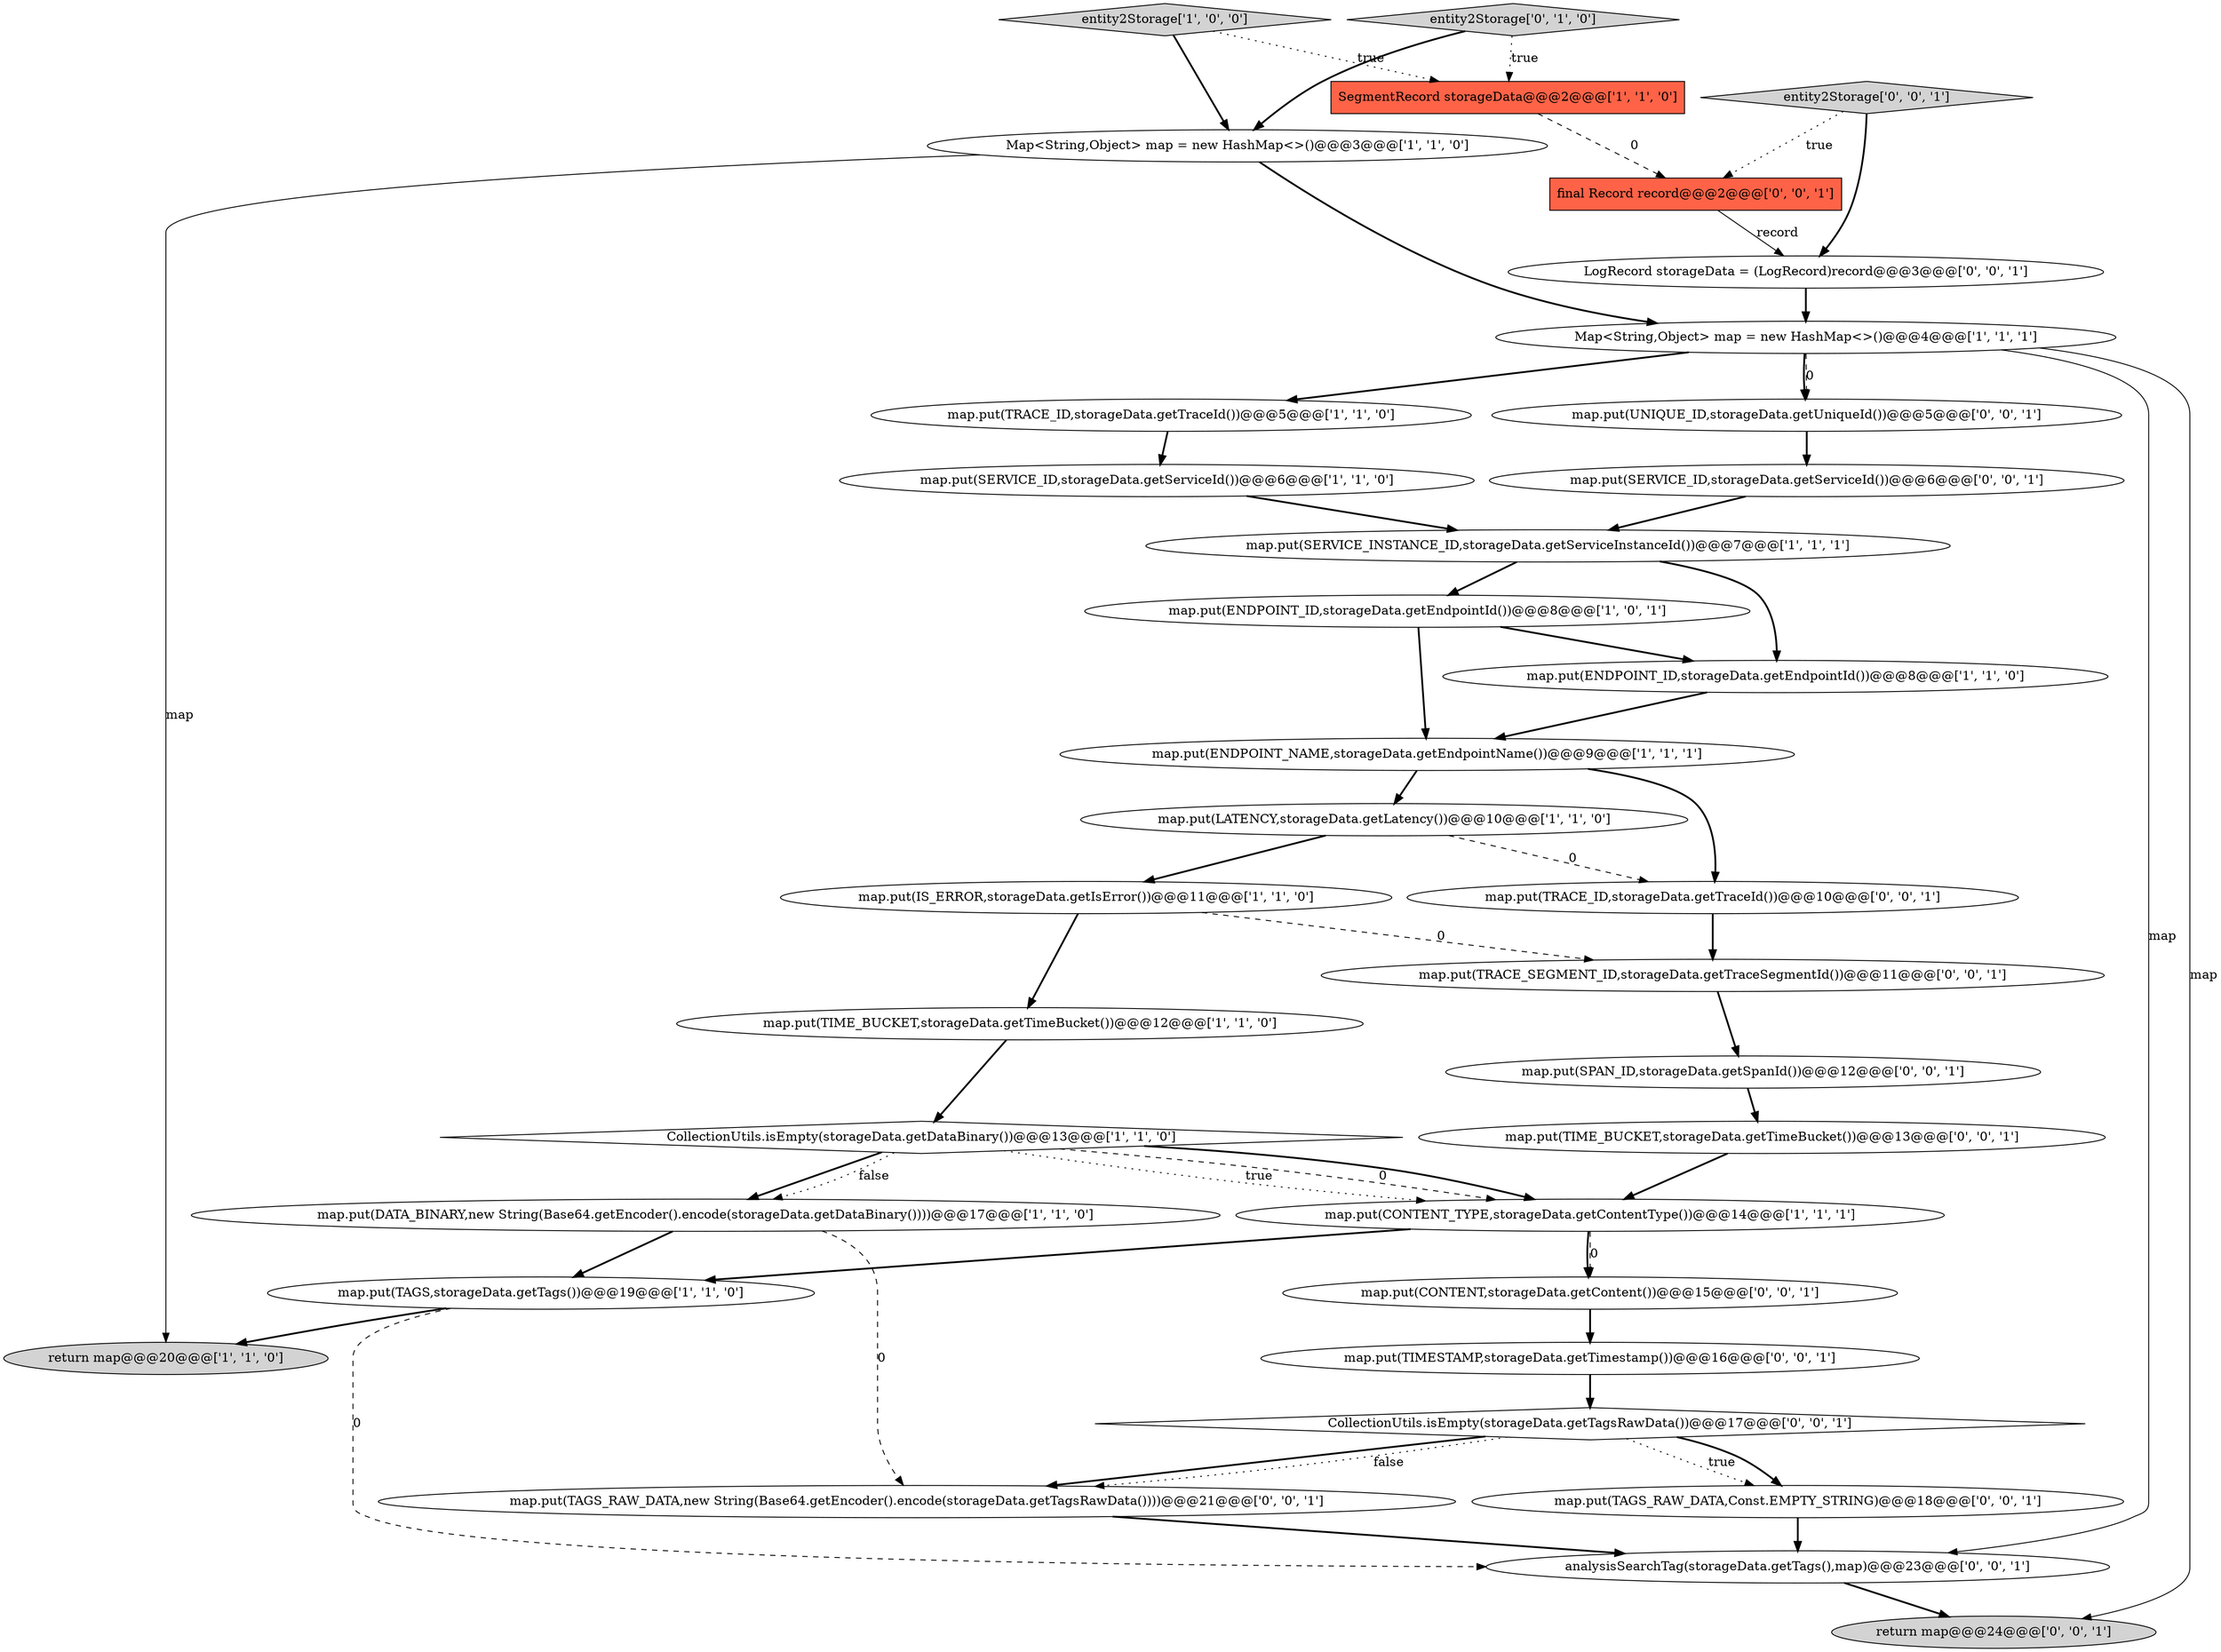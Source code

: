 digraph {
30 [style = filled, label = "LogRecord storageData = (LogRecord)record@@@3@@@['0', '0', '1']", fillcolor = white, shape = ellipse image = "AAA0AAABBB3BBB"];
14 [style = filled, label = "map.put(ENDPOINT_ID,storageData.getEndpointId())@@@8@@@['1', '0', '1']", fillcolor = white, shape = ellipse image = "AAA0AAABBB1BBB"];
21 [style = filled, label = "map.put(UNIQUE_ID,storageData.getUniqueId())@@@5@@@['0', '0', '1']", fillcolor = white, shape = ellipse image = "AAA0AAABBB3BBB"];
24 [style = filled, label = "map.put(TAGS_RAW_DATA,Const.EMPTY_STRING)@@@18@@@['0', '0', '1']", fillcolor = white, shape = ellipse image = "AAA0AAABBB3BBB"];
29 [style = filled, label = "final Record record@@@2@@@['0', '0', '1']", fillcolor = tomato, shape = box image = "AAA0AAABBB3BBB"];
26 [style = filled, label = "map.put(TAGS_RAW_DATA,new String(Base64.getEncoder().encode(storageData.getTagsRawData())))@@@21@@@['0', '0', '1']", fillcolor = white, shape = ellipse image = "AAA0AAABBB3BBB"];
6 [style = filled, label = "map.put(CONTENT_TYPE,storageData.getContentType())@@@14@@@['1', '1', '1']", fillcolor = white, shape = ellipse image = "AAA0AAABBB1BBB"];
23 [style = filled, label = "map.put(SERVICE_ID,storageData.getServiceId())@@@6@@@['0', '0', '1']", fillcolor = white, shape = ellipse image = "AAA0AAABBB3BBB"];
4 [style = filled, label = "Map<String,Object> map = new HashMap<>()@@@3@@@['1', '1', '0']", fillcolor = white, shape = ellipse image = "AAA0AAABBB1BBB"];
3 [style = filled, label = "entity2Storage['1', '0', '0']", fillcolor = lightgray, shape = diamond image = "AAA0AAABBB1BBB"];
9 [style = filled, label = "map.put(ENDPOINT_NAME,storageData.getEndpointName())@@@9@@@['1', '1', '1']", fillcolor = white, shape = ellipse image = "AAA0AAABBB1BBB"];
17 [style = filled, label = "map.put(SERVICE_ID,storageData.getServiceId())@@@6@@@['1', '1', '0']", fillcolor = white, shape = ellipse image = "AAA0AAABBB1BBB"];
0 [style = filled, label = "Map<String,Object> map = new HashMap<>()@@@4@@@['1', '1', '1']", fillcolor = white, shape = ellipse image = "AAA0AAABBB1BBB"];
20 [style = filled, label = "map.put(TIMESTAMP,storageData.getTimestamp())@@@16@@@['0', '0', '1']", fillcolor = white, shape = ellipse image = "AAA0AAABBB3BBB"];
32 [style = filled, label = "return map@@@24@@@['0', '0', '1']", fillcolor = lightgray, shape = ellipse image = "AAA0AAABBB3BBB"];
7 [style = filled, label = "CollectionUtils.isEmpty(storageData.getDataBinary())@@@13@@@['1', '1', '0']", fillcolor = white, shape = diamond image = "AAA0AAABBB1BBB"];
19 [style = filled, label = "entity2Storage['0', '0', '1']", fillcolor = lightgray, shape = diamond image = "AAA0AAABBB3BBB"];
2 [style = filled, label = "return map@@@20@@@['1', '1', '0']", fillcolor = lightgray, shape = ellipse image = "AAA0AAABBB1BBB"];
8 [style = filled, label = "map.put(TAGS,storageData.getTags())@@@19@@@['1', '1', '0']", fillcolor = white, shape = ellipse image = "AAA0AAABBB1BBB"];
28 [style = filled, label = "map.put(SPAN_ID,storageData.getSpanId())@@@12@@@['0', '0', '1']", fillcolor = white, shape = ellipse image = "AAA0AAABBB3BBB"];
31 [style = filled, label = "map.put(TIME_BUCKET,storageData.getTimeBucket())@@@13@@@['0', '0', '1']", fillcolor = white, shape = ellipse image = "AAA0AAABBB3BBB"];
16 [style = filled, label = "map.put(LATENCY,storageData.getLatency())@@@10@@@['1', '1', '0']", fillcolor = white, shape = ellipse image = "AAA0AAABBB1BBB"];
5 [style = filled, label = "map.put(DATA_BINARY,new String(Base64.getEncoder().encode(storageData.getDataBinary())))@@@17@@@['1', '1', '0']", fillcolor = white, shape = ellipse image = "AAA0AAABBB1BBB"];
1 [style = filled, label = "map.put(TRACE_ID,storageData.getTraceId())@@@5@@@['1', '1', '0']", fillcolor = white, shape = ellipse image = "AAA0AAABBB1BBB"];
27 [style = filled, label = "map.put(TRACE_SEGMENT_ID,storageData.getTraceSegmentId())@@@11@@@['0', '0', '1']", fillcolor = white, shape = ellipse image = "AAA0AAABBB3BBB"];
11 [style = filled, label = "map.put(TIME_BUCKET,storageData.getTimeBucket())@@@12@@@['1', '1', '0']", fillcolor = white, shape = ellipse image = "AAA0AAABBB1BBB"];
10 [style = filled, label = "map.put(IS_ERROR,storageData.getIsError())@@@11@@@['1', '1', '0']", fillcolor = white, shape = ellipse image = "AAA0AAABBB1BBB"];
33 [style = filled, label = "analysisSearchTag(storageData.getTags(),map)@@@23@@@['0', '0', '1']", fillcolor = white, shape = ellipse image = "AAA0AAABBB3BBB"];
18 [style = filled, label = "entity2Storage['0', '1', '0']", fillcolor = lightgray, shape = diamond image = "AAA0AAABBB2BBB"];
25 [style = filled, label = "map.put(TRACE_ID,storageData.getTraceId())@@@10@@@['0', '0', '1']", fillcolor = white, shape = ellipse image = "AAA0AAABBB3BBB"];
15 [style = filled, label = "map.put(ENDPOINT_ID,storageData.getEndpointId())@@@8@@@['1', '1', '0']", fillcolor = white, shape = ellipse image = "AAA0AAABBB1BBB"];
13 [style = filled, label = "map.put(SERVICE_INSTANCE_ID,storageData.getServiceInstanceId())@@@7@@@['1', '1', '1']", fillcolor = white, shape = ellipse image = "AAA0AAABBB1BBB"];
34 [style = filled, label = "map.put(CONTENT,storageData.getContent())@@@15@@@['0', '0', '1']", fillcolor = white, shape = ellipse image = "AAA0AAABBB3BBB"];
22 [style = filled, label = "CollectionUtils.isEmpty(storageData.getTagsRawData())@@@17@@@['0', '0', '1']", fillcolor = white, shape = diamond image = "AAA0AAABBB3BBB"];
12 [style = filled, label = "SegmentRecord storageData@@@2@@@['1', '1', '0']", fillcolor = tomato, shape = box image = "AAA0AAABBB1BBB"];
22->26 [style = bold, label=""];
5->8 [style = bold, label=""];
7->6 [style = dotted, label="true"];
34->20 [style = bold, label=""];
6->34 [style = bold, label=""];
16->10 [style = bold, label=""];
5->26 [style = dashed, label="0"];
8->33 [style = dashed, label="0"];
16->25 [style = dashed, label="0"];
27->28 [style = bold, label=""];
28->31 [style = bold, label=""];
4->2 [style = solid, label="map"];
29->30 [style = solid, label="record"];
22->26 [style = dotted, label="false"];
0->21 [style = bold, label=""];
6->34 [style = dashed, label="0"];
22->24 [style = dotted, label="true"];
10->27 [style = dashed, label="0"];
3->4 [style = bold, label=""];
9->16 [style = bold, label=""];
1->17 [style = bold, label=""];
4->0 [style = bold, label=""];
20->22 [style = bold, label=""];
7->6 [style = dashed, label="0"];
25->27 [style = bold, label=""];
24->33 [style = bold, label=""];
7->5 [style = bold, label=""];
18->12 [style = dotted, label="true"];
0->33 [style = solid, label="map"];
31->6 [style = bold, label=""];
18->4 [style = bold, label=""];
19->29 [style = dotted, label="true"];
8->2 [style = bold, label=""];
23->13 [style = bold, label=""];
15->9 [style = bold, label=""];
0->21 [style = dashed, label="0"];
0->1 [style = bold, label=""];
19->30 [style = bold, label=""];
9->25 [style = bold, label=""];
3->12 [style = dotted, label="true"];
6->8 [style = bold, label=""];
7->6 [style = bold, label=""];
0->32 [style = solid, label="map"];
12->29 [style = dashed, label="0"];
33->32 [style = bold, label=""];
14->9 [style = bold, label=""];
14->15 [style = bold, label=""];
17->13 [style = bold, label=""];
30->0 [style = bold, label=""];
13->15 [style = bold, label=""];
22->24 [style = bold, label=""];
7->5 [style = dotted, label="false"];
26->33 [style = bold, label=""];
21->23 [style = bold, label=""];
13->14 [style = bold, label=""];
11->7 [style = bold, label=""];
10->11 [style = bold, label=""];
}
